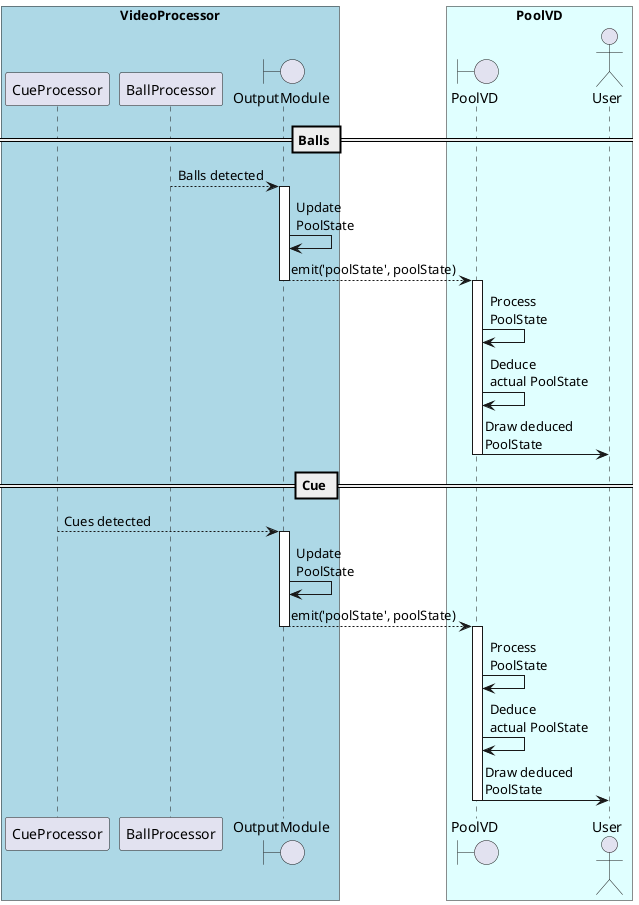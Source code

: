 @startuml pool_state_sd
box "VideoProcessor" #LightBlue
participant CueProcessor
participant BallProcessor
Boundary OutputModule
end box
box "PoolVD" #LightCyan
Boundary PoolVD
actor User
end box



== Balls ==
BallProcessor --> OutputModule : Balls detected
activate OutputModule
OutputModule -> OutputModule : Update\nPoolState
OutputModule --> PoolVD : emit('poolState', poolState)
deactivate OutputModule
activate PoolVD
PoolVD -> PoolVD : Process\nPoolState
PoolVD -> PoolVD : Deduce\nactual PoolState
PoolVD -> User : Draw deduced\nPoolState 
deactivate PoolVD

== Cue ==
CueProcessor --> OutputModule : Cues detected
activate OutputModule
OutputModule -> OutputModule : Update\nPoolState
OutputModule --> PoolVD : emit('poolState', poolState)
deactivate OutputModule
activate PoolVD
PoolVD -> PoolVD : Process\nPoolState
PoolVD -> PoolVD : Deduce\nactual PoolState
PoolVD -> User : Draw deduced\nPoolState 
deactivate PoolVD

@enduml